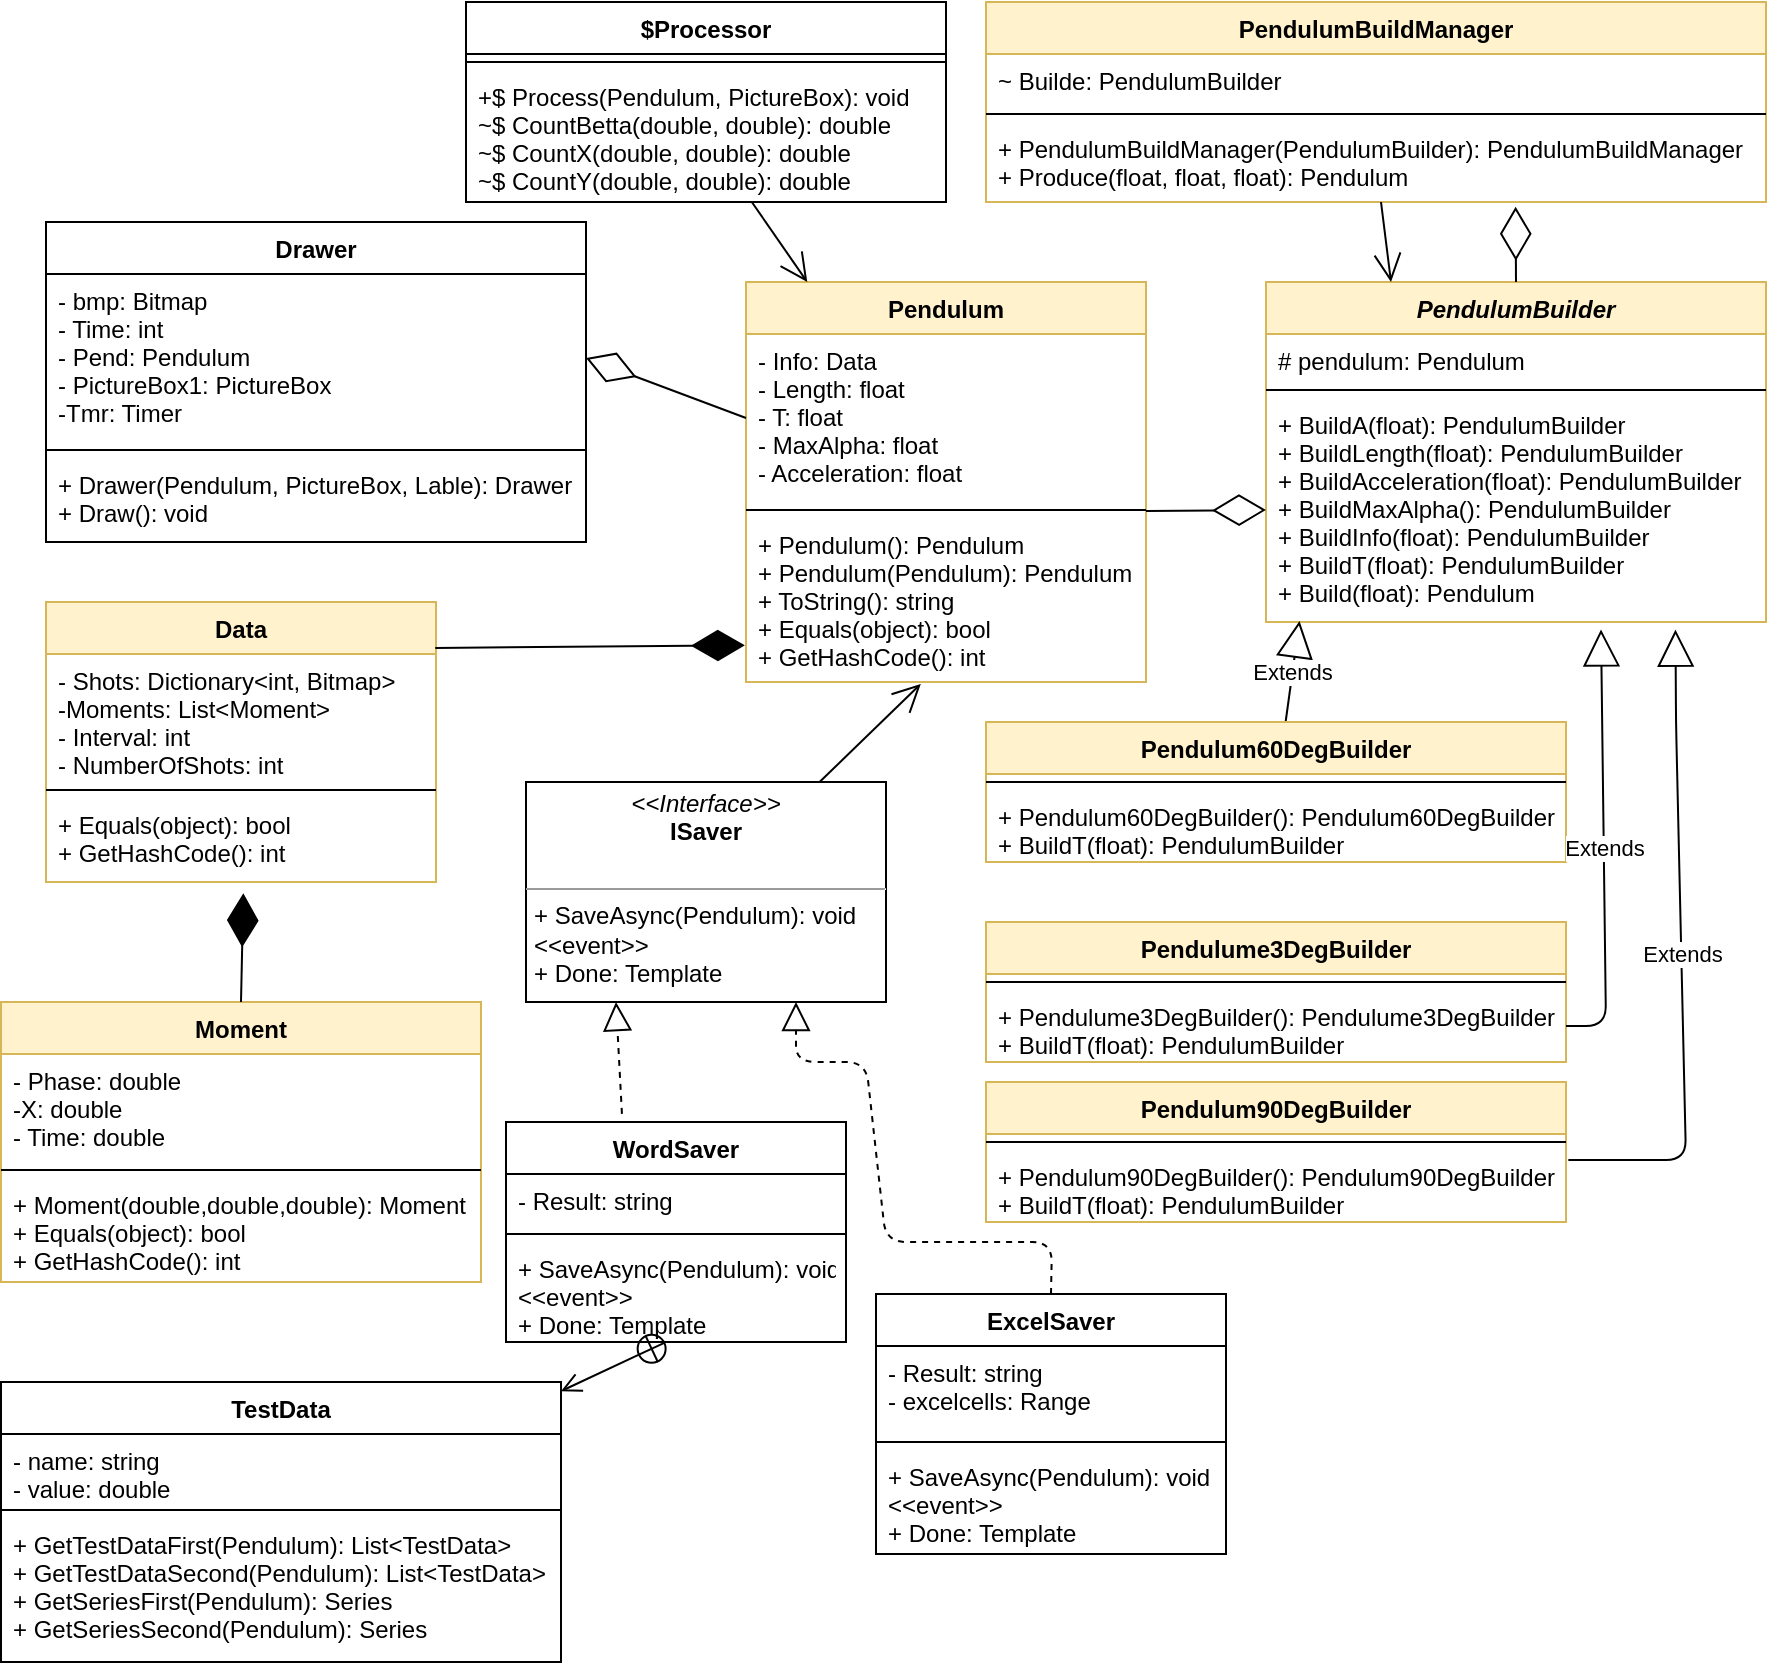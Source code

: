 <mxfile version="12.9.11" type="device"><diagram name="Page-1" id="e7e014a7-5840-1c2e-5031-d8a46d1fe8dd"><mxGraphModel dx="2853" dy="1104" grid="1" gridSize="10" guides="1" tooltips="1" connect="1" arrows="1" fold="1" page="1" pageScale="1" pageWidth="1169" pageHeight="826" background="#ffffff" math="0" shadow="0"><root><mxCell id="0"/><mxCell id="1" parent="0"/><mxCell id="Ic_9SASjXahWq2ODO6Rv-73" value="PendulumBuildManager" style="swimlane;fontStyle=1;align=center;verticalAlign=top;childLayout=stackLayout;horizontal=1;startSize=26;horizontalStack=0;resizeParent=1;resizeParentMax=0;resizeLast=0;collapsible=1;marginBottom=0;fillColor=#fff2cc;strokeColor=#d6b656;" parent="1" vertex="1"><mxGeometry x="250" y="50" width="390" height="100" as="geometry"/></mxCell><mxCell id="Ic_9SASjXahWq2ODO6Rv-74" value="~ Builde: PendulumBuilder" style="text;strokeColor=none;fillColor=none;align=left;verticalAlign=top;spacingLeft=4;spacingRight=4;overflow=hidden;rotatable=0;points=[[0,0.5],[1,0.5]];portConstraint=eastwest;" parent="Ic_9SASjXahWq2ODO6Rv-73" vertex="1"><mxGeometry y="26" width="390" height="26" as="geometry"/></mxCell><mxCell id="Ic_9SASjXahWq2ODO6Rv-75" value="" style="line;strokeWidth=1;fillColor=none;align=left;verticalAlign=middle;spacingTop=-1;spacingLeft=3;spacingRight=3;rotatable=0;labelPosition=right;points=[];portConstraint=eastwest;" parent="Ic_9SASjXahWq2ODO6Rv-73" vertex="1"><mxGeometry y="52" width="390" height="8" as="geometry"/></mxCell><mxCell id="Ic_9SASjXahWq2ODO6Rv-76" value="+ PendulumBuildManager(PendulumBuilder): PendulumBuildManager&#10;+ Produce(float, float, float): Pendulum" style="text;strokeColor=none;fillColor=none;align=left;verticalAlign=top;spacingLeft=4;spacingRight=4;overflow=hidden;rotatable=0;points=[[0,0.5],[1,0.5]];portConstraint=eastwest;" parent="Ic_9SASjXahWq2ODO6Rv-73" vertex="1"><mxGeometry y="60" width="390" height="40" as="geometry"/></mxCell><mxCell id="Ic_9SASjXahWq2ODO6Rv-53" value="Data&#10;" style="swimlane;fontStyle=1;align=center;verticalAlign=top;childLayout=stackLayout;horizontal=1;startSize=26;horizontalStack=0;resizeParent=1;resizeParentMax=0;resizeLast=0;collapsible=1;marginBottom=0;fillColor=#fff2cc;strokeColor=#d6b656;" parent="1" vertex="1"><mxGeometry x="-220" y="350" width="195" height="140" as="geometry"/></mxCell><mxCell id="Ic_9SASjXahWq2ODO6Rv-54" value="- Shots: Dictionary&lt;int, Bitmap&gt;&#10;-Moments: List&lt;Moment&gt;&#10;- Interval: int&#10;- NumberOfShots: int" style="text;strokeColor=none;fillColor=none;align=left;verticalAlign=top;spacingLeft=4;spacingRight=4;overflow=hidden;rotatable=0;points=[[0,0.5],[1,0.5]];portConstraint=eastwest;" parent="Ic_9SASjXahWq2ODO6Rv-53" vertex="1"><mxGeometry y="26" width="195" height="64" as="geometry"/></mxCell><mxCell id="Ic_9SASjXahWq2ODO6Rv-55" value="" style="line;strokeWidth=1;fillColor=none;align=left;verticalAlign=middle;spacingTop=-1;spacingLeft=3;spacingRight=3;rotatable=0;labelPosition=right;points=[];portConstraint=eastwest;" parent="Ic_9SASjXahWq2ODO6Rv-53" vertex="1"><mxGeometry y="90" width="195" height="8" as="geometry"/></mxCell><mxCell id="Ic_9SASjXahWq2ODO6Rv-56" value="+ Equals(object): bool&#10;+ GetHashCode(): int" style="text;strokeColor=none;fillColor=none;align=left;verticalAlign=top;spacingLeft=4;spacingRight=4;overflow=hidden;rotatable=0;points=[[0,0.5],[1,0.5]];portConstraint=eastwest;" parent="Ic_9SASjXahWq2ODO6Rv-53" vertex="1"><mxGeometry y="98" width="195" height="42" as="geometry"/></mxCell><mxCell id="Ic_9SASjXahWq2ODO6Rv-57" value="Pendulum" style="swimlane;fontStyle=1;align=center;verticalAlign=top;childLayout=stackLayout;horizontal=1;startSize=26;horizontalStack=0;resizeParent=1;resizeParentMax=0;resizeLast=0;collapsible=1;marginBottom=0;fillColor=#fff2cc;strokeColor=#d6b656;" parent="1" vertex="1"><mxGeometry x="130" y="190" width="200" height="200" as="geometry"/></mxCell><mxCell id="Ic_9SASjXahWq2ODO6Rv-58" value="- Info: Data&#10;- Length: float&#10;- T: float&#10;- MaxAlpha: float&#10;- Acceleration: float" style="text;strokeColor=none;fillColor=none;align=left;verticalAlign=top;spacingLeft=4;spacingRight=4;overflow=hidden;rotatable=0;points=[[0,0.5],[1,0.5]];portConstraint=eastwest;" parent="Ic_9SASjXahWq2ODO6Rv-57" vertex="1"><mxGeometry y="26" width="200" height="84" as="geometry"/></mxCell><mxCell id="Ic_9SASjXahWq2ODO6Rv-59" value="" style="line;strokeWidth=1;fillColor=none;align=left;verticalAlign=middle;spacingTop=-1;spacingLeft=3;spacingRight=3;rotatable=0;labelPosition=right;points=[];portConstraint=eastwest;" parent="Ic_9SASjXahWq2ODO6Rv-57" vertex="1"><mxGeometry y="110" width="200" height="8" as="geometry"/></mxCell><mxCell id="Ic_9SASjXahWq2ODO6Rv-60" value="+ Pendulum(): Pendulum&#10;+ Pendulum(Pendulum): Pendulum&#10;+ ToString(): string&#10;+ Equals(object): bool&#10;+ GetHashCode(): int" style="text;strokeColor=none;fillColor=none;align=left;verticalAlign=top;spacingLeft=4;spacingRight=4;overflow=hidden;rotatable=0;points=[[0,0.5],[1,0.5]];portConstraint=eastwest;" parent="Ic_9SASjXahWq2ODO6Rv-57" vertex="1"><mxGeometry y="118" width="200" height="82" as="geometry"/></mxCell><mxCell id="Ic_9SASjXahWq2ODO6Rv-97" value="Drawer" style="swimlane;fontStyle=1;align=center;verticalAlign=top;childLayout=stackLayout;horizontal=1;startSize=26;horizontalStack=0;resizeParent=1;resizeParentMax=0;resizeLast=0;collapsible=1;marginBottom=0;" parent="1" vertex="1"><mxGeometry x="-220" y="160" width="270" height="160" as="geometry"/></mxCell><mxCell id="Ic_9SASjXahWq2ODO6Rv-98" value="- bmp: Bitmap&#10;- Time: int&#10;- Pend: Pendulum&#10;- PictureBox1: PictureBox&#10;-Tmr: Timer" style="text;strokeColor=none;fillColor=none;align=left;verticalAlign=top;spacingLeft=4;spacingRight=4;overflow=hidden;rotatable=0;points=[[0,0.5],[1,0.5]];portConstraint=eastwest;" parent="Ic_9SASjXahWq2ODO6Rv-97" vertex="1"><mxGeometry y="26" width="270" height="84" as="geometry"/></mxCell><mxCell id="Ic_9SASjXahWq2ODO6Rv-99" value="" style="line;strokeWidth=1;fillColor=none;align=left;verticalAlign=middle;spacingTop=-1;spacingLeft=3;spacingRight=3;rotatable=0;labelPosition=right;points=[];portConstraint=eastwest;" parent="Ic_9SASjXahWq2ODO6Rv-97" vertex="1"><mxGeometry y="110" width="270" height="8" as="geometry"/></mxCell><mxCell id="Ic_9SASjXahWq2ODO6Rv-100" value="+ Drawer(Pendulum, PictureBox, Lable): Drawer&#10;+ Draw(): void" style="text;strokeColor=none;fillColor=none;align=left;verticalAlign=top;spacingLeft=4;spacingRight=4;overflow=hidden;rotatable=0;points=[[0,0.5],[1,0.5]];portConstraint=eastwest;" parent="Ic_9SASjXahWq2ODO6Rv-97" vertex="1"><mxGeometry y="118" width="270" height="42" as="geometry"/></mxCell><mxCell id="Ic_9SASjXahWq2ODO6Rv-93" value="ExcelSaver" style="swimlane;fontStyle=1;align=center;verticalAlign=top;childLayout=stackLayout;horizontal=1;startSize=26;horizontalStack=0;resizeParent=1;resizeParentMax=0;resizeLast=0;collapsible=1;marginBottom=0;" parent="1" vertex="1"><mxGeometry x="195" y="696" width="175" height="130" as="geometry"/></mxCell><mxCell id="Ic_9SASjXahWq2ODO6Rv-94" value="- Result: string&#10;- excelcells: Range" style="text;strokeColor=none;fillColor=none;align=left;verticalAlign=top;spacingLeft=4;spacingRight=4;overflow=hidden;rotatable=0;points=[[0,0.5],[1,0.5]];portConstraint=eastwest;" parent="Ic_9SASjXahWq2ODO6Rv-93" vertex="1"><mxGeometry y="26" width="175" height="44" as="geometry"/></mxCell><mxCell id="Ic_9SASjXahWq2ODO6Rv-95" value="" style="line;strokeWidth=1;fillColor=none;align=left;verticalAlign=middle;spacingTop=-1;spacingLeft=3;spacingRight=3;rotatable=0;labelPosition=right;points=[];portConstraint=eastwest;" parent="Ic_9SASjXahWq2ODO6Rv-93" vertex="1"><mxGeometry y="70" width="175" height="8" as="geometry"/></mxCell><mxCell id="Ic_9SASjXahWq2ODO6Rv-96" value="+ SaveAsync(Pendulum): void&#10;&lt;&lt;event&gt;&gt;&#10;+ Done: Template" style="text;strokeColor=none;fillColor=none;align=left;verticalAlign=top;spacingLeft=4;spacingRight=4;overflow=hidden;rotatable=0;points=[[0,0.5],[1,0.5]];portConstraint=eastwest;" parent="Ic_9SASjXahWq2ODO6Rv-93" vertex="1"><mxGeometry y="78" width="175" height="52" as="geometry"/></mxCell><mxCell id="Ic_9SASjXahWq2ODO6Rv-89" value="WordSaver&#10;" style="swimlane;fontStyle=1;align=center;verticalAlign=top;childLayout=stackLayout;horizontal=1;startSize=26;horizontalStack=0;resizeParent=1;resizeParentMax=0;resizeLast=0;collapsible=1;marginBottom=0;" parent="1" vertex="1"><mxGeometry x="10" y="610" width="170" height="110" as="geometry"/></mxCell><mxCell id="Ic_9SASjXahWq2ODO6Rv-90" value="- Result: string" style="text;strokeColor=none;fillColor=none;align=left;verticalAlign=top;spacingLeft=4;spacingRight=4;overflow=hidden;rotatable=0;points=[[0,0.5],[1,0.5]];portConstraint=eastwest;" parent="Ic_9SASjXahWq2ODO6Rv-89" vertex="1"><mxGeometry y="26" width="170" height="26" as="geometry"/></mxCell><mxCell id="Ic_9SASjXahWq2ODO6Rv-91" value="" style="line;strokeWidth=1;fillColor=none;align=left;verticalAlign=middle;spacingTop=-1;spacingLeft=3;spacingRight=3;rotatable=0;labelPosition=right;points=[];portConstraint=eastwest;" parent="Ic_9SASjXahWq2ODO6Rv-89" vertex="1"><mxGeometry y="52" width="170" height="8" as="geometry"/></mxCell><mxCell id="Ic_9SASjXahWq2ODO6Rv-92" value="+ SaveAsync(Pendulum): void&#10;&lt;&lt;event&gt;&gt;&#10;+ Done: Template" style="text;strokeColor=none;fillColor=none;align=left;verticalAlign=top;spacingLeft=4;spacingRight=4;overflow=hidden;rotatable=0;points=[[0,0.5],[1,0.5]];portConstraint=eastwest;" parent="Ic_9SASjXahWq2ODO6Rv-89" vertex="1"><mxGeometry y="60" width="170" height="50" as="geometry"/></mxCell><mxCell id="Ic_9SASjXahWq2ODO6Rv-85" value="$Processor" style="swimlane;fontStyle=1;align=center;verticalAlign=top;childLayout=stackLayout;horizontal=1;startSize=26;horizontalStack=0;resizeParent=1;resizeParentMax=0;resizeLast=0;collapsible=1;marginBottom=0;" parent="1" vertex="1"><mxGeometry x="-10" y="50" width="240" height="100" as="geometry"/></mxCell><mxCell id="Ic_9SASjXahWq2ODO6Rv-87" value="" style="line;strokeWidth=1;fillColor=none;align=left;verticalAlign=middle;spacingTop=-1;spacingLeft=3;spacingRight=3;rotatable=0;labelPosition=right;points=[];portConstraint=eastwest;" parent="Ic_9SASjXahWq2ODO6Rv-85" vertex="1"><mxGeometry y="26" width="240" height="8" as="geometry"/></mxCell><mxCell id="Ic_9SASjXahWq2ODO6Rv-88" value="+$ Process(Pendulum, PictureBox): void&#10;~$ CountBetta(double, double): double&#10;~$ CountX(double, double): double&#10;~$ CountY(double, double): double" style="text;strokeColor=none;fillColor=none;align=left;verticalAlign=top;spacingLeft=4;spacingRight=4;overflow=hidden;rotatable=0;points=[[0,0.5],[1,0.5]];portConstraint=eastwest;" parent="Ic_9SASjXahWq2ODO6Rv-85" vertex="1"><mxGeometry y="34" width="240" height="66" as="geometry"/></mxCell><mxCell id="Ic_9SASjXahWq2ODO6Rv-45" value="PendulumBuilder" style="swimlane;fontStyle=3;align=center;verticalAlign=top;childLayout=stackLayout;horizontal=1;startSize=26;horizontalStack=0;resizeParent=1;resizeParentMax=0;resizeLast=0;collapsible=1;marginBottom=0;fillColor=#fff2cc;strokeColor=#d6b656;" parent="1" vertex="1"><mxGeometry x="390" y="190" width="250" height="170" as="geometry"/></mxCell><mxCell id="Ic_9SASjXahWq2ODO6Rv-46" value="# pendulum: Pendulum&#10;" style="text;strokeColor=none;fillColor=none;align=left;verticalAlign=top;spacingLeft=4;spacingRight=4;overflow=hidden;rotatable=0;points=[[0,0.5],[1,0.5]];portConstraint=eastwest;" parent="Ic_9SASjXahWq2ODO6Rv-45" vertex="1"><mxGeometry y="26" width="250" height="24" as="geometry"/></mxCell><mxCell id="Ic_9SASjXahWq2ODO6Rv-47" value="" style="line;strokeWidth=1;fillColor=none;align=left;verticalAlign=middle;spacingTop=-1;spacingLeft=3;spacingRight=3;rotatable=0;labelPosition=right;points=[];portConstraint=eastwest;" parent="Ic_9SASjXahWq2ODO6Rv-45" vertex="1"><mxGeometry y="50" width="250" height="8" as="geometry"/></mxCell><mxCell id="Ic_9SASjXahWq2ODO6Rv-48" value="+ BuildA(float): PendulumBuilder&#10;+ BuildLength(float): PendulumBuilder&#10;+ BuildAcceleration(float): PendulumBuilder&#10;+ BuildMaxAlpha(): PendulumBuilder&#10;+ BuildInfo(float): PendulumBuilder&#10;+ BuildT(float): PendulumBuilder&#10;+ Build(float): Pendulum" style="text;strokeColor=none;fillColor=none;align=left;verticalAlign=top;spacingLeft=4;spacingRight=4;overflow=hidden;rotatable=0;points=[[0,0.5],[1,0.5]];portConstraint=eastwest;" parent="Ic_9SASjXahWq2ODO6Rv-45" vertex="1"><mxGeometry y="58" width="250" height="112" as="geometry"/></mxCell><mxCell id="Ic_9SASjXahWq2ODO6Rv-111" value="Extends" style="endArrow=block;endSize=16;endFill=0;html=1;entryX=0.067;entryY=0.995;entryDx=0;entryDy=0;entryPerimeter=0;" parent="1" source="Ic_9SASjXahWq2ODO6Rv-81" target="Ic_9SASjXahWq2ODO6Rv-48" edge="1"><mxGeometry width="160" relative="1" as="geometry"><mxPoint x="410" y="400" as="sourcePoint"/><mxPoint x="600" y="350" as="targetPoint"/></mxGeometry></mxCell><mxCell id="Ic_9SASjXahWq2ODO6Rv-112" value="Extends" style="endArrow=block;endSize=16;endFill=0;html=1;exitX=1.004;exitY=0.138;exitDx=0;exitDy=0;entryX=0.819;entryY=1.034;entryDx=0;entryDy=0;entryPerimeter=0;exitPerimeter=0;" parent="1" source="Ic_9SASjXahWq2ODO6Rv-80" target="Ic_9SASjXahWq2ODO6Rv-48" edge="1"><mxGeometry width="160" relative="1" as="geometry"><mxPoint x="440" y="350" as="sourcePoint"/><mxPoint x="600" y="350" as="targetPoint"/><Array as="points"><mxPoint x="600" y="629"/><mxPoint x="595" y="410"/></Array></mxGeometry></mxCell><mxCell id="Ic_9SASjXahWq2ODO6Rv-81" value="Pendulum60DegBuilder" style="swimlane;fontStyle=1;align=center;verticalAlign=top;childLayout=stackLayout;horizontal=1;startSize=26;horizontalStack=0;resizeParent=1;resizeParentMax=0;resizeLast=0;collapsible=1;marginBottom=0;fillColor=#fff2cc;strokeColor=#d6b656;" parent="1" vertex="1"><mxGeometry x="250" y="410" width="290" height="70" as="geometry"/></mxCell><mxCell id="Ic_9SASjXahWq2ODO6Rv-83" value="" style="line;strokeWidth=1;fillColor=none;align=left;verticalAlign=middle;spacingTop=-1;spacingLeft=3;spacingRight=3;rotatable=0;labelPosition=right;points=[];portConstraint=eastwest;" parent="Ic_9SASjXahWq2ODO6Rv-81" vertex="1"><mxGeometry y="26" width="290" height="8" as="geometry"/></mxCell><mxCell id="Ic_9SASjXahWq2ODO6Rv-84" value="+ Pendulum60DegBuilder(): Pendulum60DegBuilder&#10;+ BuildT(float): PendulumBuilder&#10;" style="text;strokeColor=none;fillColor=none;align=left;verticalAlign=top;spacingLeft=4;spacingRight=4;overflow=hidden;rotatable=0;points=[[0,0.5],[1,0.5]];portConstraint=eastwest;" parent="Ic_9SASjXahWq2ODO6Rv-81" vertex="1"><mxGeometry y="34" width="290" height="36" as="geometry"/></mxCell><mxCell id="Ic_9SASjXahWq2ODO6Rv-41" value="Pendulume3DegBuilder" style="swimlane;fontStyle=1;align=center;verticalAlign=top;childLayout=stackLayout;horizontal=1;startSize=26;horizontalStack=0;resizeParent=1;resizeParentMax=0;resizeLast=0;collapsible=1;marginBottom=0;fillColor=#fff2cc;strokeColor=#d6b656;" parent="1" vertex="1"><mxGeometry x="250" y="510" width="290" height="70" as="geometry"/></mxCell><mxCell id="Ic_9SASjXahWq2ODO6Rv-43" value="" style="line;strokeWidth=1;fillColor=none;align=left;verticalAlign=middle;spacingTop=-1;spacingLeft=3;spacingRight=3;rotatable=0;labelPosition=right;points=[];portConstraint=eastwest;" parent="Ic_9SASjXahWq2ODO6Rv-41" vertex="1"><mxGeometry y="26" width="290" height="8" as="geometry"/></mxCell><mxCell id="Ic_9SASjXahWq2ODO6Rv-44" value="+ Pendulume3DegBuilder(): Pendulume3DegBuilder&#10;+ BuildT(float): PendulumBuilder&#10;" style="text;strokeColor=none;fillColor=none;align=left;verticalAlign=top;spacingLeft=4;spacingRight=4;overflow=hidden;rotatable=0;points=[[0,0.5],[1,0.5]];portConstraint=eastwest;" parent="Ic_9SASjXahWq2ODO6Rv-41" vertex="1"><mxGeometry y="34" width="290" height="36" as="geometry"/></mxCell><mxCell id="Ic_9SASjXahWq2ODO6Rv-114" value="" style="endArrow=open;endFill=1;endSize=12;html=1;entryX=0.25;entryY=0;entryDx=0;entryDy=0;" parent="1" source="Ic_9SASjXahWq2ODO6Rv-76" target="Ic_9SASjXahWq2ODO6Rv-45" edge="1"><mxGeometry width="160" relative="1" as="geometry"><mxPoint x="400" y="270" as="sourcePoint"/><mxPoint x="560" y="270" as="targetPoint"/></mxGeometry></mxCell><mxCell id="Ic_9SASjXahWq2ODO6Rv-115" value="" style="endArrow=diamondThin;endFill=0;endSize=24;html=1;entryX=0;entryY=0.5;entryDx=0;entryDy=0;exitX=1;exitY=1.053;exitDx=0;exitDy=0;exitPerimeter=0;" parent="1" source="Ic_9SASjXahWq2ODO6Rv-58" target="Ic_9SASjXahWq2ODO6Rv-48" edge="1"><mxGeometry width="160" relative="1" as="geometry"><mxPoint x="400" y="270" as="sourcePoint"/><mxPoint x="560" y="270" as="targetPoint"/></mxGeometry></mxCell><mxCell id="Ic_9SASjXahWq2ODO6Rv-77" value="Pendulum90DegBuilder" style="swimlane;fontStyle=1;align=center;verticalAlign=top;childLayout=stackLayout;horizontal=1;startSize=26;horizontalStack=0;resizeParent=1;resizeParentMax=0;resizeLast=0;collapsible=1;marginBottom=0;fillColor=#fff2cc;strokeColor=#d6b656;" parent="1" vertex="1"><mxGeometry x="250" y="590" width="290" height="70" as="geometry"/></mxCell><mxCell id="Ic_9SASjXahWq2ODO6Rv-79" value="" style="line;strokeWidth=1;fillColor=none;align=left;verticalAlign=middle;spacingTop=-1;spacingLeft=3;spacingRight=3;rotatable=0;labelPosition=right;points=[];portConstraint=eastwest;" parent="Ic_9SASjXahWq2ODO6Rv-77" vertex="1"><mxGeometry y="26" width="290" height="8" as="geometry"/></mxCell><mxCell id="Ic_9SASjXahWq2ODO6Rv-80" value="+ Pendulum90DegBuilder(): Pendulum90DegBuilder&#10;+ BuildT(float): PendulumBuilder&#10;" style="text;strokeColor=none;fillColor=none;align=left;verticalAlign=top;spacingLeft=4;spacingRight=4;overflow=hidden;rotatable=0;points=[[0,0.5],[1,0.5]];portConstraint=eastwest;" parent="Ic_9SASjXahWq2ODO6Rv-77" vertex="1"><mxGeometry y="34" width="290" height="36" as="geometry"/></mxCell><mxCell id="Ic_9SASjXahWq2ODO6Rv-116" value="" style="endArrow=diamondThin;endFill=0;endSize=24;html=1;exitX=0.5;exitY=0;exitDx=0;exitDy=0;entryX=0.679;entryY=1.06;entryDx=0;entryDy=0;entryPerimeter=0;" parent="1" source="Ic_9SASjXahWq2ODO6Rv-45" target="Ic_9SASjXahWq2ODO6Rv-76" edge="1"><mxGeometry width="160" relative="1" as="geometry"><mxPoint x="400" y="40" as="sourcePoint"/><mxPoint x="560" y="40" as="targetPoint"/></mxGeometry></mxCell><mxCell id="Ic_9SASjXahWq2ODO6Rv-117" value="&lt;p style=&quot;margin: 0px ; margin-top: 4px ; text-align: center&quot;&gt;&lt;i&gt;&amp;lt;&amp;lt;Interface&amp;gt;&amp;gt;&lt;/i&gt;&lt;br&gt;&lt;b&gt;ISaver&lt;/b&gt;&lt;/p&gt;&lt;p style=&quot;margin: 0px ; margin-left: 4px&quot;&gt;&lt;br&gt;&lt;/p&gt;&lt;hr size=&quot;1&quot;&gt;&lt;p style=&quot;margin: 0px ; margin-left: 4px&quot;&gt;+ SaveAsync(Pendulum): void&lt;br&gt;&lt;/p&gt;&lt;p style=&quot;margin: 0px ; margin-left: 4px&quot;&gt;&amp;lt;&amp;lt;event&amp;gt;&amp;gt;&lt;/p&gt;&lt;p style=&quot;margin: 0px ; margin-left: 4px&quot;&gt;+ Done: Template&lt;/p&gt;" style="verticalAlign=top;align=left;overflow=fill;fontSize=12;fontFamily=Helvetica;html=1;" parent="1" vertex="1"><mxGeometry x="20" y="440" width="180" height="110" as="geometry"/></mxCell><mxCell id="tqSawTZ89I1mbw3lkPFO-4" value="Moment" style="swimlane;fontStyle=1;align=center;verticalAlign=top;childLayout=stackLayout;horizontal=1;startSize=26;horizontalStack=0;resizeParent=1;resizeParentMax=0;resizeLast=0;collapsible=1;marginBottom=0;fillColor=#fff2cc;strokeColor=#d6b656;" vertex="1" parent="1"><mxGeometry x="-242.5" y="550" width="240" height="140" as="geometry"/></mxCell><mxCell id="tqSawTZ89I1mbw3lkPFO-5" value="- Phase: double&#10;-X: double&#10;- Time: double" style="text;strokeColor=none;fillColor=none;align=left;verticalAlign=top;spacingLeft=4;spacingRight=4;overflow=hidden;rotatable=0;points=[[0,0.5],[1,0.5]];portConstraint=eastwest;" vertex="1" parent="tqSawTZ89I1mbw3lkPFO-4"><mxGeometry y="26" width="240" height="54" as="geometry"/></mxCell><mxCell id="tqSawTZ89I1mbw3lkPFO-6" value="" style="line;strokeWidth=1;fillColor=none;align=left;verticalAlign=middle;spacingTop=-1;spacingLeft=3;spacingRight=3;rotatable=0;labelPosition=right;points=[];portConstraint=eastwest;" vertex="1" parent="tqSawTZ89I1mbw3lkPFO-4"><mxGeometry y="80" width="240" height="8" as="geometry"/></mxCell><mxCell id="tqSawTZ89I1mbw3lkPFO-7" value="+ Moment(double,double,double): Moment&#10;+ Equals(object): bool&#10;+ GetHashCode(): int" style="text;strokeColor=none;fillColor=none;align=left;verticalAlign=top;spacingLeft=4;spacingRight=4;overflow=hidden;rotatable=0;points=[[0,0.5],[1,0.5]];portConstraint=eastwest;" vertex="1" parent="tqSawTZ89I1mbw3lkPFO-4"><mxGeometry y="88" width="240" height="52" as="geometry"/></mxCell><mxCell id="tqSawTZ89I1mbw3lkPFO-8" value="" style="endArrow=block;dashed=1;endFill=0;endSize=12;html=1;exitX=0.341;exitY=-0.037;exitDx=0;exitDy=0;entryX=0.25;entryY=1;entryDx=0;entryDy=0;exitPerimeter=0;" edge="1" parent="1" source="Ic_9SASjXahWq2ODO6Rv-89" target="Ic_9SASjXahWq2ODO6Rv-117"><mxGeometry width="160" relative="1" as="geometry"><mxPoint x="270" y="670" as="sourcePoint"/><mxPoint x="430" y="670" as="targetPoint"/></mxGeometry></mxCell><mxCell id="tqSawTZ89I1mbw3lkPFO-10" value="" style="endArrow=block;dashed=1;endFill=0;endSize=12;html=1;exitX=0.5;exitY=0;exitDx=0;exitDy=0;entryX=0.75;entryY=1;entryDx=0;entryDy=0;" edge="1" parent="1" source="Ic_9SASjXahWq2ODO6Rv-93" target="Ic_9SASjXahWq2ODO6Rv-117"><mxGeometry width="160" relative="1" as="geometry"><mxPoint x="270" y="670" as="sourcePoint"/><mxPoint x="430" y="670" as="targetPoint"/><Array as="points"><mxPoint x="283" y="670"/><mxPoint x="200" y="670"/><mxPoint x="190" y="580"/><mxPoint x="155" y="580"/></Array></mxGeometry></mxCell><mxCell id="tqSawTZ89I1mbw3lkPFO-11" value="" style="endArrow=diamondThin;endFill=0;endSize=24;html=1;exitX=0;exitY=0.5;exitDx=0;exitDy=0;entryX=1;entryY=0.5;entryDx=0;entryDy=0;" edge="1" parent="1" source="Ic_9SASjXahWq2ODO6Rv-58" target="Ic_9SASjXahWq2ODO6Rv-98"><mxGeometry width="160" relative="1" as="geometry"><mxPoint x="240" y="240" as="sourcePoint"/><mxPoint x="400" y="240" as="targetPoint"/></mxGeometry></mxCell><mxCell id="tqSawTZ89I1mbw3lkPFO-13" value="" style="endArrow=diamondThin;endFill=1;endSize=24;html=1;entryX=0.506;entryY=1.135;entryDx=0;entryDy=0;entryPerimeter=0;exitX=0.5;exitY=0;exitDx=0;exitDy=0;" edge="1" parent="1" source="tqSawTZ89I1mbw3lkPFO-4" target="Ic_9SASjXahWq2ODO6Rv-56"><mxGeometry width="160" relative="1" as="geometry"><mxPoint x="150" y="630" as="sourcePoint"/><mxPoint x="310" y="630" as="targetPoint"/></mxGeometry></mxCell><mxCell id="tqSawTZ89I1mbw3lkPFO-14" value="" style="endArrow=diamondThin;endFill=1;endSize=24;html=1;exitX=0.998;exitY=-0.047;exitDx=0;exitDy=0;exitPerimeter=0;entryX=-0.003;entryY=0.776;entryDx=0;entryDy=0;entryPerimeter=0;" edge="1" parent="1" source="Ic_9SASjXahWq2ODO6Rv-54" target="Ic_9SASjXahWq2ODO6Rv-60"><mxGeometry width="160" relative="1" as="geometry"><mxPoint x="150" y="460" as="sourcePoint"/><mxPoint x="310" y="460" as="targetPoint"/></mxGeometry></mxCell><mxCell id="tqSawTZ89I1mbw3lkPFO-15" value="TestData" style="swimlane;fontStyle=1;align=center;verticalAlign=top;childLayout=stackLayout;horizontal=1;startSize=26;horizontalStack=0;resizeParent=1;resizeParentMax=0;resizeLast=0;collapsible=1;marginBottom=0;" vertex="1" parent="1"><mxGeometry x="-242.5" y="740" width="280" height="140" as="geometry"/></mxCell><mxCell id="tqSawTZ89I1mbw3lkPFO-16" value="- name: string&#10;- value: double" style="text;strokeColor=none;fillColor=none;align=left;verticalAlign=top;spacingLeft=4;spacingRight=4;overflow=hidden;rotatable=0;points=[[0,0.5],[1,0.5]];portConstraint=eastwest;" vertex="1" parent="tqSawTZ89I1mbw3lkPFO-15"><mxGeometry y="26" width="280" height="34" as="geometry"/></mxCell><mxCell id="tqSawTZ89I1mbw3lkPFO-17" value="" style="line;strokeWidth=1;fillColor=none;align=left;verticalAlign=middle;spacingTop=-1;spacingLeft=3;spacingRight=3;rotatable=0;labelPosition=right;points=[];portConstraint=eastwest;" vertex="1" parent="tqSawTZ89I1mbw3lkPFO-15"><mxGeometry y="60" width="280" height="8" as="geometry"/></mxCell><mxCell id="tqSawTZ89I1mbw3lkPFO-18" value="+ GetTestDataFirst(Pendulum): List&lt;TestData&gt;&#10;+ GetTestDataSecond(Pendulum): List&lt;TestData&gt;&#10;+ GetSeriesFirst(Pendulum): Series&#10;+ GetSeriesSecond(Pendulum): Series" style="text;strokeColor=none;fillColor=none;align=left;verticalAlign=top;spacingLeft=4;spacingRight=4;overflow=hidden;rotatable=0;points=[[0,0.5],[1,0.5]];portConstraint=eastwest;" vertex="1" parent="tqSawTZ89I1mbw3lkPFO-15"><mxGeometry y="68" width="280" height="72" as="geometry"/></mxCell><mxCell id="tqSawTZ89I1mbw3lkPFO-19" value="" style="endArrow=open;startArrow=circlePlus;endFill=0;startFill=0;endSize=8;html=1;exitX=0.471;exitY=1;exitDx=0;exitDy=0;exitPerimeter=0;" edge="1" parent="1" source="Ic_9SASjXahWq2ODO6Rv-92" target="tqSawTZ89I1mbw3lkPFO-15"><mxGeometry width="160" relative="1" as="geometry"><mxPoint x="140" y="920" as="sourcePoint"/><mxPoint x="300" y="920" as="targetPoint"/></mxGeometry></mxCell><mxCell id="tqSawTZ89I1mbw3lkPFO-20" value="" style="endArrow=open;endFill=1;endSize=12;html=1;entryX=0.437;entryY=1.012;entryDx=0;entryDy=0;entryPerimeter=0;" edge="1" parent="1" source="Ic_9SASjXahWq2ODO6Rv-117" target="Ic_9SASjXahWq2ODO6Rv-60"><mxGeometry width="160" relative="1" as="geometry"><mxPoint x="270" y="360" as="sourcePoint"/><mxPoint x="430" y="360" as="targetPoint"/></mxGeometry></mxCell><mxCell id="tqSawTZ89I1mbw3lkPFO-21" value="" style="endArrow=open;endFill=1;endSize=12;html=1;" edge="1" parent="1" source="Ic_9SASjXahWq2ODO6Rv-88" target="Ic_9SASjXahWq2ODO6Rv-57"><mxGeometry width="160" relative="1" as="geometry"><mxPoint x="210" y="160" as="sourcePoint"/><mxPoint x="330" y="220" as="targetPoint"/></mxGeometry></mxCell><mxCell id="tqSawTZ89I1mbw3lkPFO-22" value="Extends" style="endArrow=block;endSize=16;endFill=0;html=1;entryX=0.67;entryY=1.033;entryDx=0;entryDy=0;entryPerimeter=0;exitX=1;exitY=0.5;exitDx=0;exitDy=0;" edge="1" parent="1" source="Ic_9SASjXahWq2ODO6Rv-44" target="Ic_9SASjXahWq2ODO6Rv-48"><mxGeometry width="160" relative="1" as="geometry"><mxPoint x="330" y="440" as="sourcePoint"/><mxPoint x="490" y="440" as="targetPoint"/><Array as="points"><mxPoint x="560" y="562"/></Array></mxGeometry></mxCell></root></mxGraphModel></diagram></mxfile>